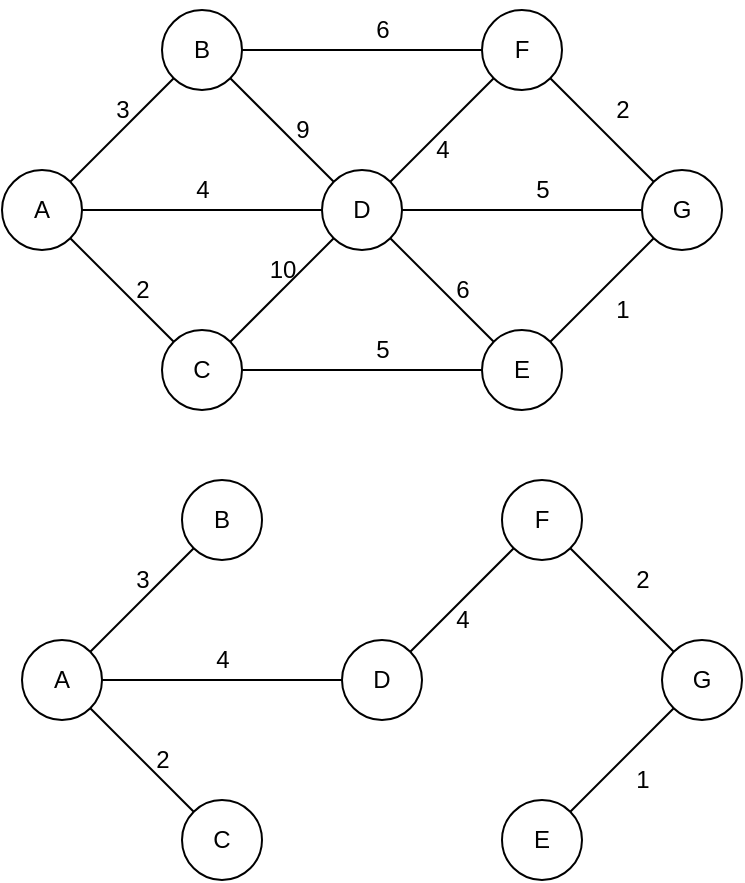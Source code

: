 <mxfile version="21.1.4" type="device">
  <diagram name="Страница 1" id="faiRbp26IlQZrEfsnLXw">
    <mxGraphModel dx="1122" dy="485" grid="1" gridSize="10" guides="1" tooltips="1" connect="1" arrows="1" fold="1" page="1" pageScale="1" pageWidth="2339" pageHeight="3300" math="0" shadow="0">
      <root>
        <mxCell id="0" />
        <mxCell id="1" parent="0" />
        <mxCell id="of08fOFgzl-01wkqnDDv-1" value="A" style="ellipse;whiteSpace=wrap;html=1;aspect=fixed;" vertex="1" parent="1">
          <mxGeometry x="280" y="240" width="40" height="40" as="geometry" />
        </mxCell>
        <mxCell id="of08fOFgzl-01wkqnDDv-2" value="B" style="ellipse;whiteSpace=wrap;html=1;aspect=fixed;" vertex="1" parent="1">
          <mxGeometry x="360" y="160" width="40" height="40" as="geometry" />
        </mxCell>
        <mxCell id="of08fOFgzl-01wkqnDDv-3" value="C" style="ellipse;whiteSpace=wrap;html=1;aspect=fixed;" vertex="1" parent="1">
          <mxGeometry x="360" y="320" width="40" height="40" as="geometry" />
        </mxCell>
        <mxCell id="of08fOFgzl-01wkqnDDv-4" value="D" style="ellipse;whiteSpace=wrap;html=1;aspect=fixed;" vertex="1" parent="1">
          <mxGeometry x="440" y="240" width="40" height="40" as="geometry" />
        </mxCell>
        <mxCell id="of08fOFgzl-01wkqnDDv-5" value="E" style="ellipse;whiteSpace=wrap;html=1;aspect=fixed;" vertex="1" parent="1">
          <mxGeometry x="520" y="320" width="40" height="40" as="geometry" />
        </mxCell>
        <mxCell id="of08fOFgzl-01wkqnDDv-6" value="F" style="ellipse;whiteSpace=wrap;html=1;aspect=fixed;" vertex="1" parent="1">
          <mxGeometry x="520" y="160" width="40" height="40" as="geometry" />
        </mxCell>
        <mxCell id="of08fOFgzl-01wkqnDDv-7" value="G" style="ellipse;whiteSpace=wrap;html=1;aspect=fixed;" vertex="1" parent="1">
          <mxGeometry x="600" y="240" width="40" height="40" as="geometry" />
        </mxCell>
        <mxCell id="of08fOFgzl-01wkqnDDv-8" value="" style="endArrow=none;html=1;rounded=0;entryX=1;entryY=1;entryDx=0;entryDy=0;exitX=0;exitY=0;exitDx=0;exitDy=0;" edge="1" parent="1" source="of08fOFgzl-01wkqnDDv-7" target="of08fOFgzl-01wkqnDDv-6">
          <mxGeometry width="50" height="50" relative="1" as="geometry">
            <mxPoint x="510" y="310" as="sourcePoint" />
            <mxPoint x="560" y="260" as="targetPoint" />
          </mxGeometry>
        </mxCell>
        <mxCell id="of08fOFgzl-01wkqnDDv-9" value="" style="endArrow=none;html=1;rounded=0;entryX=0;entryY=1;entryDx=0;entryDy=0;exitX=1;exitY=0;exitDx=0;exitDy=0;" edge="1" parent="1" source="of08fOFgzl-01wkqnDDv-5" target="of08fOFgzl-01wkqnDDv-7">
          <mxGeometry width="50" height="50" relative="1" as="geometry">
            <mxPoint x="520" y="320" as="sourcePoint" />
            <mxPoint x="570" y="270" as="targetPoint" />
          </mxGeometry>
        </mxCell>
        <mxCell id="of08fOFgzl-01wkqnDDv-10" value="" style="endArrow=none;html=1;rounded=0;entryX=0;entryY=1;entryDx=0;entryDy=0;exitX=1;exitY=0;exitDx=0;exitDy=0;" edge="1" parent="1" source="of08fOFgzl-01wkqnDDv-4" target="of08fOFgzl-01wkqnDDv-6">
          <mxGeometry width="50" height="50" relative="1" as="geometry">
            <mxPoint x="530" y="330" as="sourcePoint" />
            <mxPoint x="580" y="280" as="targetPoint" />
          </mxGeometry>
        </mxCell>
        <mxCell id="of08fOFgzl-01wkqnDDv-12" value="" style="endArrow=none;html=1;rounded=0;exitX=1;exitY=1;exitDx=0;exitDy=0;entryX=0;entryY=0;entryDx=0;entryDy=0;" edge="1" parent="1" source="of08fOFgzl-01wkqnDDv-4" target="of08fOFgzl-01wkqnDDv-5">
          <mxGeometry width="50" height="50" relative="1" as="geometry">
            <mxPoint x="550" y="350" as="sourcePoint" />
            <mxPoint x="600" y="300" as="targetPoint" />
          </mxGeometry>
        </mxCell>
        <mxCell id="of08fOFgzl-01wkqnDDv-13" value="" style="endArrow=none;html=1;rounded=0;entryX=0;entryY=0.5;entryDx=0;entryDy=0;exitX=1;exitY=0.5;exitDx=0;exitDy=0;" edge="1" parent="1" source="of08fOFgzl-01wkqnDDv-3" target="of08fOFgzl-01wkqnDDv-5">
          <mxGeometry width="50" height="50" relative="1" as="geometry">
            <mxPoint x="560" y="360" as="sourcePoint" />
            <mxPoint x="610" y="310" as="targetPoint" />
          </mxGeometry>
        </mxCell>
        <mxCell id="of08fOFgzl-01wkqnDDv-14" value="" style="endArrow=none;html=1;rounded=0;entryX=0;entryY=0.5;entryDx=0;entryDy=0;exitX=1;exitY=0.5;exitDx=0;exitDy=0;" edge="1" parent="1" source="of08fOFgzl-01wkqnDDv-2" target="of08fOFgzl-01wkqnDDv-6">
          <mxGeometry width="50" height="50" relative="1" as="geometry">
            <mxPoint x="570" y="370" as="sourcePoint" />
            <mxPoint x="620" y="320" as="targetPoint" />
          </mxGeometry>
        </mxCell>
        <mxCell id="of08fOFgzl-01wkqnDDv-15" value="" style="endArrow=none;html=1;rounded=0;entryX=0;entryY=1;entryDx=0;entryDy=0;exitX=1;exitY=0;exitDx=0;exitDy=0;" edge="1" parent="1" source="of08fOFgzl-01wkqnDDv-3" target="of08fOFgzl-01wkqnDDv-4">
          <mxGeometry width="50" height="50" relative="1" as="geometry">
            <mxPoint x="580" y="380" as="sourcePoint" />
            <mxPoint x="630" y="330" as="targetPoint" />
          </mxGeometry>
        </mxCell>
        <mxCell id="of08fOFgzl-01wkqnDDv-16" value="" style="endArrow=none;html=1;rounded=0;entryX=0;entryY=0;entryDx=0;entryDy=0;exitX=1;exitY=1;exitDx=0;exitDy=0;" edge="1" parent="1" source="of08fOFgzl-01wkqnDDv-2" target="of08fOFgzl-01wkqnDDv-4">
          <mxGeometry width="50" height="50" relative="1" as="geometry">
            <mxPoint x="590" y="390" as="sourcePoint" />
            <mxPoint x="640" y="340" as="targetPoint" />
          </mxGeometry>
        </mxCell>
        <mxCell id="of08fOFgzl-01wkqnDDv-18" value="" style="endArrow=none;html=1;rounded=0;exitX=0;exitY=0;exitDx=0;exitDy=0;entryX=1;entryY=1;entryDx=0;entryDy=0;" edge="1" parent="1" source="of08fOFgzl-01wkqnDDv-3" target="of08fOFgzl-01wkqnDDv-1">
          <mxGeometry width="50" height="50" relative="1" as="geometry">
            <mxPoint x="610" y="410" as="sourcePoint" />
            <mxPoint x="660" y="360" as="targetPoint" />
          </mxGeometry>
        </mxCell>
        <mxCell id="of08fOFgzl-01wkqnDDv-19" value="" style="endArrow=none;html=1;rounded=0;exitX=1;exitY=0;exitDx=0;exitDy=0;entryX=0;entryY=1;entryDx=0;entryDy=0;" edge="1" parent="1" source="of08fOFgzl-01wkqnDDv-1" target="of08fOFgzl-01wkqnDDv-2">
          <mxGeometry width="50" height="50" relative="1" as="geometry">
            <mxPoint x="620" y="420" as="sourcePoint" />
            <mxPoint x="670" y="370" as="targetPoint" />
          </mxGeometry>
        </mxCell>
        <mxCell id="of08fOFgzl-01wkqnDDv-20" value="3" style="text;html=1;align=center;verticalAlign=middle;resizable=0;points=[];autosize=1;strokeColor=none;fillColor=none;" vertex="1" parent="1">
          <mxGeometry x="325" y="195" width="30" height="30" as="geometry" />
        </mxCell>
        <mxCell id="of08fOFgzl-01wkqnDDv-21" value="6" style="text;html=1;align=center;verticalAlign=middle;resizable=0;points=[];autosize=1;strokeColor=none;fillColor=none;" vertex="1" parent="1">
          <mxGeometry x="455" y="155" width="30" height="30" as="geometry" />
        </mxCell>
        <mxCell id="of08fOFgzl-01wkqnDDv-22" value="9" style="text;html=1;align=center;verticalAlign=middle;resizable=0;points=[];autosize=1;strokeColor=none;fillColor=none;" vertex="1" parent="1">
          <mxGeometry x="415" y="205" width="30" height="30" as="geometry" />
        </mxCell>
        <mxCell id="of08fOFgzl-01wkqnDDv-23" value="2" style="text;html=1;align=center;verticalAlign=middle;resizable=0;points=[];autosize=1;strokeColor=none;fillColor=none;" vertex="1" parent="1">
          <mxGeometry x="335" y="285" width="30" height="30" as="geometry" />
        </mxCell>
        <mxCell id="of08fOFgzl-01wkqnDDv-24" value="10" style="text;html=1;align=center;verticalAlign=middle;resizable=0;points=[];autosize=1;strokeColor=none;fillColor=none;" vertex="1" parent="1">
          <mxGeometry x="400" y="275" width="40" height="30" as="geometry" />
        </mxCell>
        <mxCell id="of08fOFgzl-01wkqnDDv-25" value="5" style="text;html=1;align=center;verticalAlign=middle;resizable=0;points=[];autosize=1;strokeColor=none;fillColor=none;" vertex="1" parent="1">
          <mxGeometry x="455" y="315" width="30" height="30" as="geometry" />
        </mxCell>
        <mxCell id="of08fOFgzl-01wkqnDDv-26" value="6" style="text;html=1;align=center;verticalAlign=middle;resizable=0;points=[];autosize=1;strokeColor=none;fillColor=none;" vertex="1" parent="1">
          <mxGeometry x="495" y="285" width="30" height="30" as="geometry" />
        </mxCell>
        <mxCell id="of08fOFgzl-01wkqnDDv-27" value="4" style="text;html=1;align=center;verticalAlign=middle;resizable=0;points=[];autosize=1;strokeColor=none;fillColor=none;" vertex="1" parent="1">
          <mxGeometry x="485" y="215" width="30" height="30" as="geometry" />
        </mxCell>
        <mxCell id="of08fOFgzl-01wkqnDDv-28" value="2" style="text;html=1;align=center;verticalAlign=middle;resizable=0;points=[];autosize=1;strokeColor=none;fillColor=none;" vertex="1" parent="1">
          <mxGeometry x="575" y="195" width="30" height="30" as="geometry" />
        </mxCell>
        <mxCell id="of08fOFgzl-01wkqnDDv-29" value="1" style="text;html=1;align=center;verticalAlign=middle;resizable=0;points=[];autosize=1;strokeColor=none;fillColor=none;" vertex="1" parent="1">
          <mxGeometry x="575" y="295" width="30" height="30" as="geometry" />
        </mxCell>
        <mxCell id="of08fOFgzl-01wkqnDDv-57" value="" style="endArrow=none;html=1;rounded=0;entryX=0;entryY=0.5;entryDx=0;entryDy=0;exitX=1;exitY=0.5;exitDx=0;exitDy=0;" edge="1" parent="1" source="of08fOFgzl-01wkqnDDv-1" target="of08fOFgzl-01wkqnDDv-4">
          <mxGeometry width="50" height="50" relative="1" as="geometry">
            <mxPoint x="450" y="390" as="sourcePoint" />
            <mxPoint x="500" y="340" as="targetPoint" />
          </mxGeometry>
        </mxCell>
        <mxCell id="of08fOFgzl-01wkqnDDv-58" value="" style="endArrow=none;html=1;rounded=0;entryX=1;entryY=0.5;entryDx=0;entryDy=0;exitX=0;exitY=0.5;exitDx=0;exitDy=0;" edge="1" parent="1" source="of08fOFgzl-01wkqnDDv-7" target="of08fOFgzl-01wkqnDDv-4">
          <mxGeometry width="50" height="50" relative="1" as="geometry">
            <mxPoint x="330" y="270" as="sourcePoint" />
            <mxPoint x="450" y="270" as="targetPoint" />
          </mxGeometry>
        </mxCell>
        <mxCell id="of08fOFgzl-01wkqnDDv-59" value="4" style="text;html=1;align=center;verticalAlign=middle;resizable=0;points=[];autosize=1;strokeColor=none;fillColor=none;" vertex="1" parent="1">
          <mxGeometry x="365" y="235" width="30" height="30" as="geometry" />
        </mxCell>
        <mxCell id="of08fOFgzl-01wkqnDDv-60" value="5" style="text;html=1;align=center;verticalAlign=middle;resizable=0;points=[];autosize=1;strokeColor=none;fillColor=none;" vertex="1" parent="1">
          <mxGeometry x="535" y="235" width="30" height="30" as="geometry" />
        </mxCell>
        <mxCell id="of08fOFgzl-01wkqnDDv-61" value="A" style="ellipse;whiteSpace=wrap;html=1;aspect=fixed;" vertex="1" parent="1">
          <mxGeometry x="290" y="475" width="40" height="40" as="geometry" />
        </mxCell>
        <mxCell id="of08fOFgzl-01wkqnDDv-62" value="B" style="ellipse;whiteSpace=wrap;html=1;aspect=fixed;" vertex="1" parent="1">
          <mxGeometry x="370" y="395" width="40" height="40" as="geometry" />
        </mxCell>
        <mxCell id="of08fOFgzl-01wkqnDDv-63" value="C" style="ellipse;whiteSpace=wrap;html=1;aspect=fixed;" vertex="1" parent="1">
          <mxGeometry x="370" y="555" width="40" height="40" as="geometry" />
        </mxCell>
        <mxCell id="of08fOFgzl-01wkqnDDv-64" value="D" style="ellipse;whiteSpace=wrap;html=1;aspect=fixed;" vertex="1" parent="1">
          <mxGeometry x="450" y="475" width="40" height="40" as="geometry" />
        </mxCell>
        <mxCell id="of08fOFgzl-01wkqnDDv-65" value="E" style="ellipse;whiteSpace=wrap;html=1;aspect=fixed;" vertex="1" parent="1">
          <mxGeometry x="530" y="555" width="40" height="40" as="geometry" />
        </mxCell>
        <mxCell id="of08fOFgzl-01wkqnDDv-66" value="F" style="ellipse;whiteSpace=wrap;html=1;aspect=fixed;" vertex="1" parent="1">
          <mxGeometry x="530" y="395" width="40" height="40" as="geometry" />
        </mxCell>
        <mxCell id="of08fOFgzl-01wkqnDDv-67" value="G" style="ellipse;whiteSpace=wrap;html=1;aspect=fixed;" vertex="1" parent="1">
          <mxGeometry x="610" y="475" width="40" height="40" as="geometry" />
        </mxCell>
        <mxCell id="of08fOFgzl-01wkqnDDv-68" value="" style="endArrow=none;html=1;rounded=0;entryX=1;entryY=1;entryDx=0;entryDy=0;exitX=0;exitY=0;exitDx=0;exitDy=0;" edge="1" parent="1" source="of08fOFgzl-01wkqnDDv-67" target="of08fOFgzl-01wkqnDDv-66">
          <mxGeometry width="50" height="50" relative="1" as="geometry">
            <mxPoint x="520" y="545" as="sourcePoint" />
            <mxPoint x="570" y="495" as="targetPoint" />
          </mxGeometry>
        </mxCell>
        <mxCell id="of08fOFgzl-01wkqnDDv-69" value="" style="endArrow=none;html=1;rounded=0;entryX=0;entryY=1;entryDx=0;entryDy=0;exitX=1;exitY=0;exitDx=0;exitDy=0;" edge="1" parent="1" source="of08fOFgzl-01wkqnDDv-65" target="of08fOFgzl-01wkqnDDv-67">
          <mxGeometry width="50" height="50" relative="1" as="geometry">
            <mxPoint x="530" y="555" as="sourcePoint" />
            <mxPoint x="580" y="505" as="targetPoint" />
          </mxGeometry>
        </mxCell>
        <mxCell id="of08fOFgzl-01wkqnDDv-70" value="" style="endArrow=none;html=1;rounded=0;entryX=0;entryY=1;entryDx=0;entryDy=0;exitX=1;exitY=0;exitDx=0;exitDy=0;" edge="1" parent="1" source="of08fOFgzl-01wkqnDDv-64" target="of08fOFgzl-01wkqnDDv-66">
          <mxGeometry width="50" height="50" relative="1" as="geometry">
            <mxPoint x="540" y="565" as="sourcePoint" />
            <mxPoint x="590" y="515" as="targetPoint" />
          </mxGeometry>
        </mxCell>
        <mxCell id="of08fOFgzl-01wkqnDDv-76" value="" style="endArrow=none;html=1;rounded=0;exitX=0;exitY=0;exitDx=0;exitDy=0;entryX=1;entryY=1;entryDx=0;entryDy=0;" edge="1" parent="1" source="of08fOFgzl-01wkqnDDv-63" target="of08fOFgzl-01wkqnDDv-61">
          <mxGeometry width="50" height="50" relative="1" as="geometry">
            <mxPoint x="620" y="645" as="sourcePoint" />
            <mxPoint x="670" y="595" as="targetPoint" />
          </mxGeometry>
        </mxCell>
        <mxCell id="of08fOFgzl-01wkqnDDv-77" value="" style="endArrow=none;html=1;rounded=0;exitX=1;exitY=0;exitDx=0;exitDy=0;entryX=0;entryY=1;entryDx=0;entryDy=0;" edge="1" parent="1" source="of08fOFgzl-01wkqnDDv-61" target="of08fOFgzl-01wkqnDDv-62">
          <mxGeometry width="50" height="50" relative="1" as="geometry">
            <mxPoint x="630" y="655" as="sourcePoint" />
            <mxPoint x="680" y="605" as="targetPoint" />
          </mxGeometry>
        </mxCell>
        <mxCell id="of08fOFgzl-01wkqnDDv-78" value="3" style="text;html=1;align=center;verticalAlign=middle;resizable=0;points=[];autosize=1;strokeColor=none;fillColor=none;" vertex="1" parent="1">
          <mxGeometry x="335" y="430" width="30" height="30" as="geometry" />
        </mxCell>
        <mxCell id="of08fOFgzl-01wkqnDDv-81" value="2" style="text;html=1;align=center;verticalAlign=middle;resizable=0;points=[];autosize=1;strokeColor=none;fillColor=none;" vertex="1" parent="1">
          <mxGeometry x="345" y="520" width="30" height="30" as="geometry" />
        </mxCell>
        <mxCell id="of08fOFgzl-01wkqnDDv-85" value="4" style="text;html=1;align=center;verticalAlign=middle;resizable=0;points=[];autosize=1;strokeColor=none;fillColor=none;" vertex="1" parent="1">
          <mxGeometry x="495" y="450" width="30" height="30" as="geometry" />
        </mxCell>
        <mxCell id="of08fOFgzl-01wkqnDDv-86" value="2" style="text;html=1;align=center;verticalAlign=middle;resizable=0;points=[];autosize=1;strokeColor=none;fillColor=none;" vertex="1" parent="1">
          <mxGeometry x="585" y="430" width="30" height="30" as="geometry" />
        </mxCell>
        <mxCell id="of08fOFgzl-01wkqnDDv-87" value="1" style="text;html=1;align=center;verticalAlign=middle;resizable=0;points=[];autosize=1;strokeColor=none;fillColor=none;" vertex="1" parent="1">
          <mxGeometry x="585" y="530" width="30" height="30" as="geometry" />
        </mxCell>
        <mxCell id="of08fOFgzl-01wkqnDDv-88" value="" style="endArrow=none;html=1;rounded=0;entryX=0;entryY=0.5;entryDx=0;entryDy=0;exitX=1;exitY=0.5;exitDx=0;exitDy=0;" edge="1" parent="1" source="of08fOFgzl-01wkqnDDv-61" target="of08fOFgzl-01wkqnDDv-64">
          <mxGeometry width="50" height="50" relative="1" as="geometry">
            <mxPoint x="460" y="625" as="sourcePoint" />
            <mxPoint x="510" y="575" as="targetPoint" />
          </mxGeometry>
        </mxCell>
        <mxCell id="of08fOFgzl-01wkqnDDv-90" value="4" style="text;html=1;align=center;verticalAlign=middle;resizable=0;points=[];autosize=1;strokeColor=none;fillColor=none;" vertex="1" parent="1">
          <mxGeometry x="375" y="470" width="30" height="30" as="geometry" />
        </mxCell>
      </root>
    </mxGraphModel>
  </diagram>
</mxfile>
